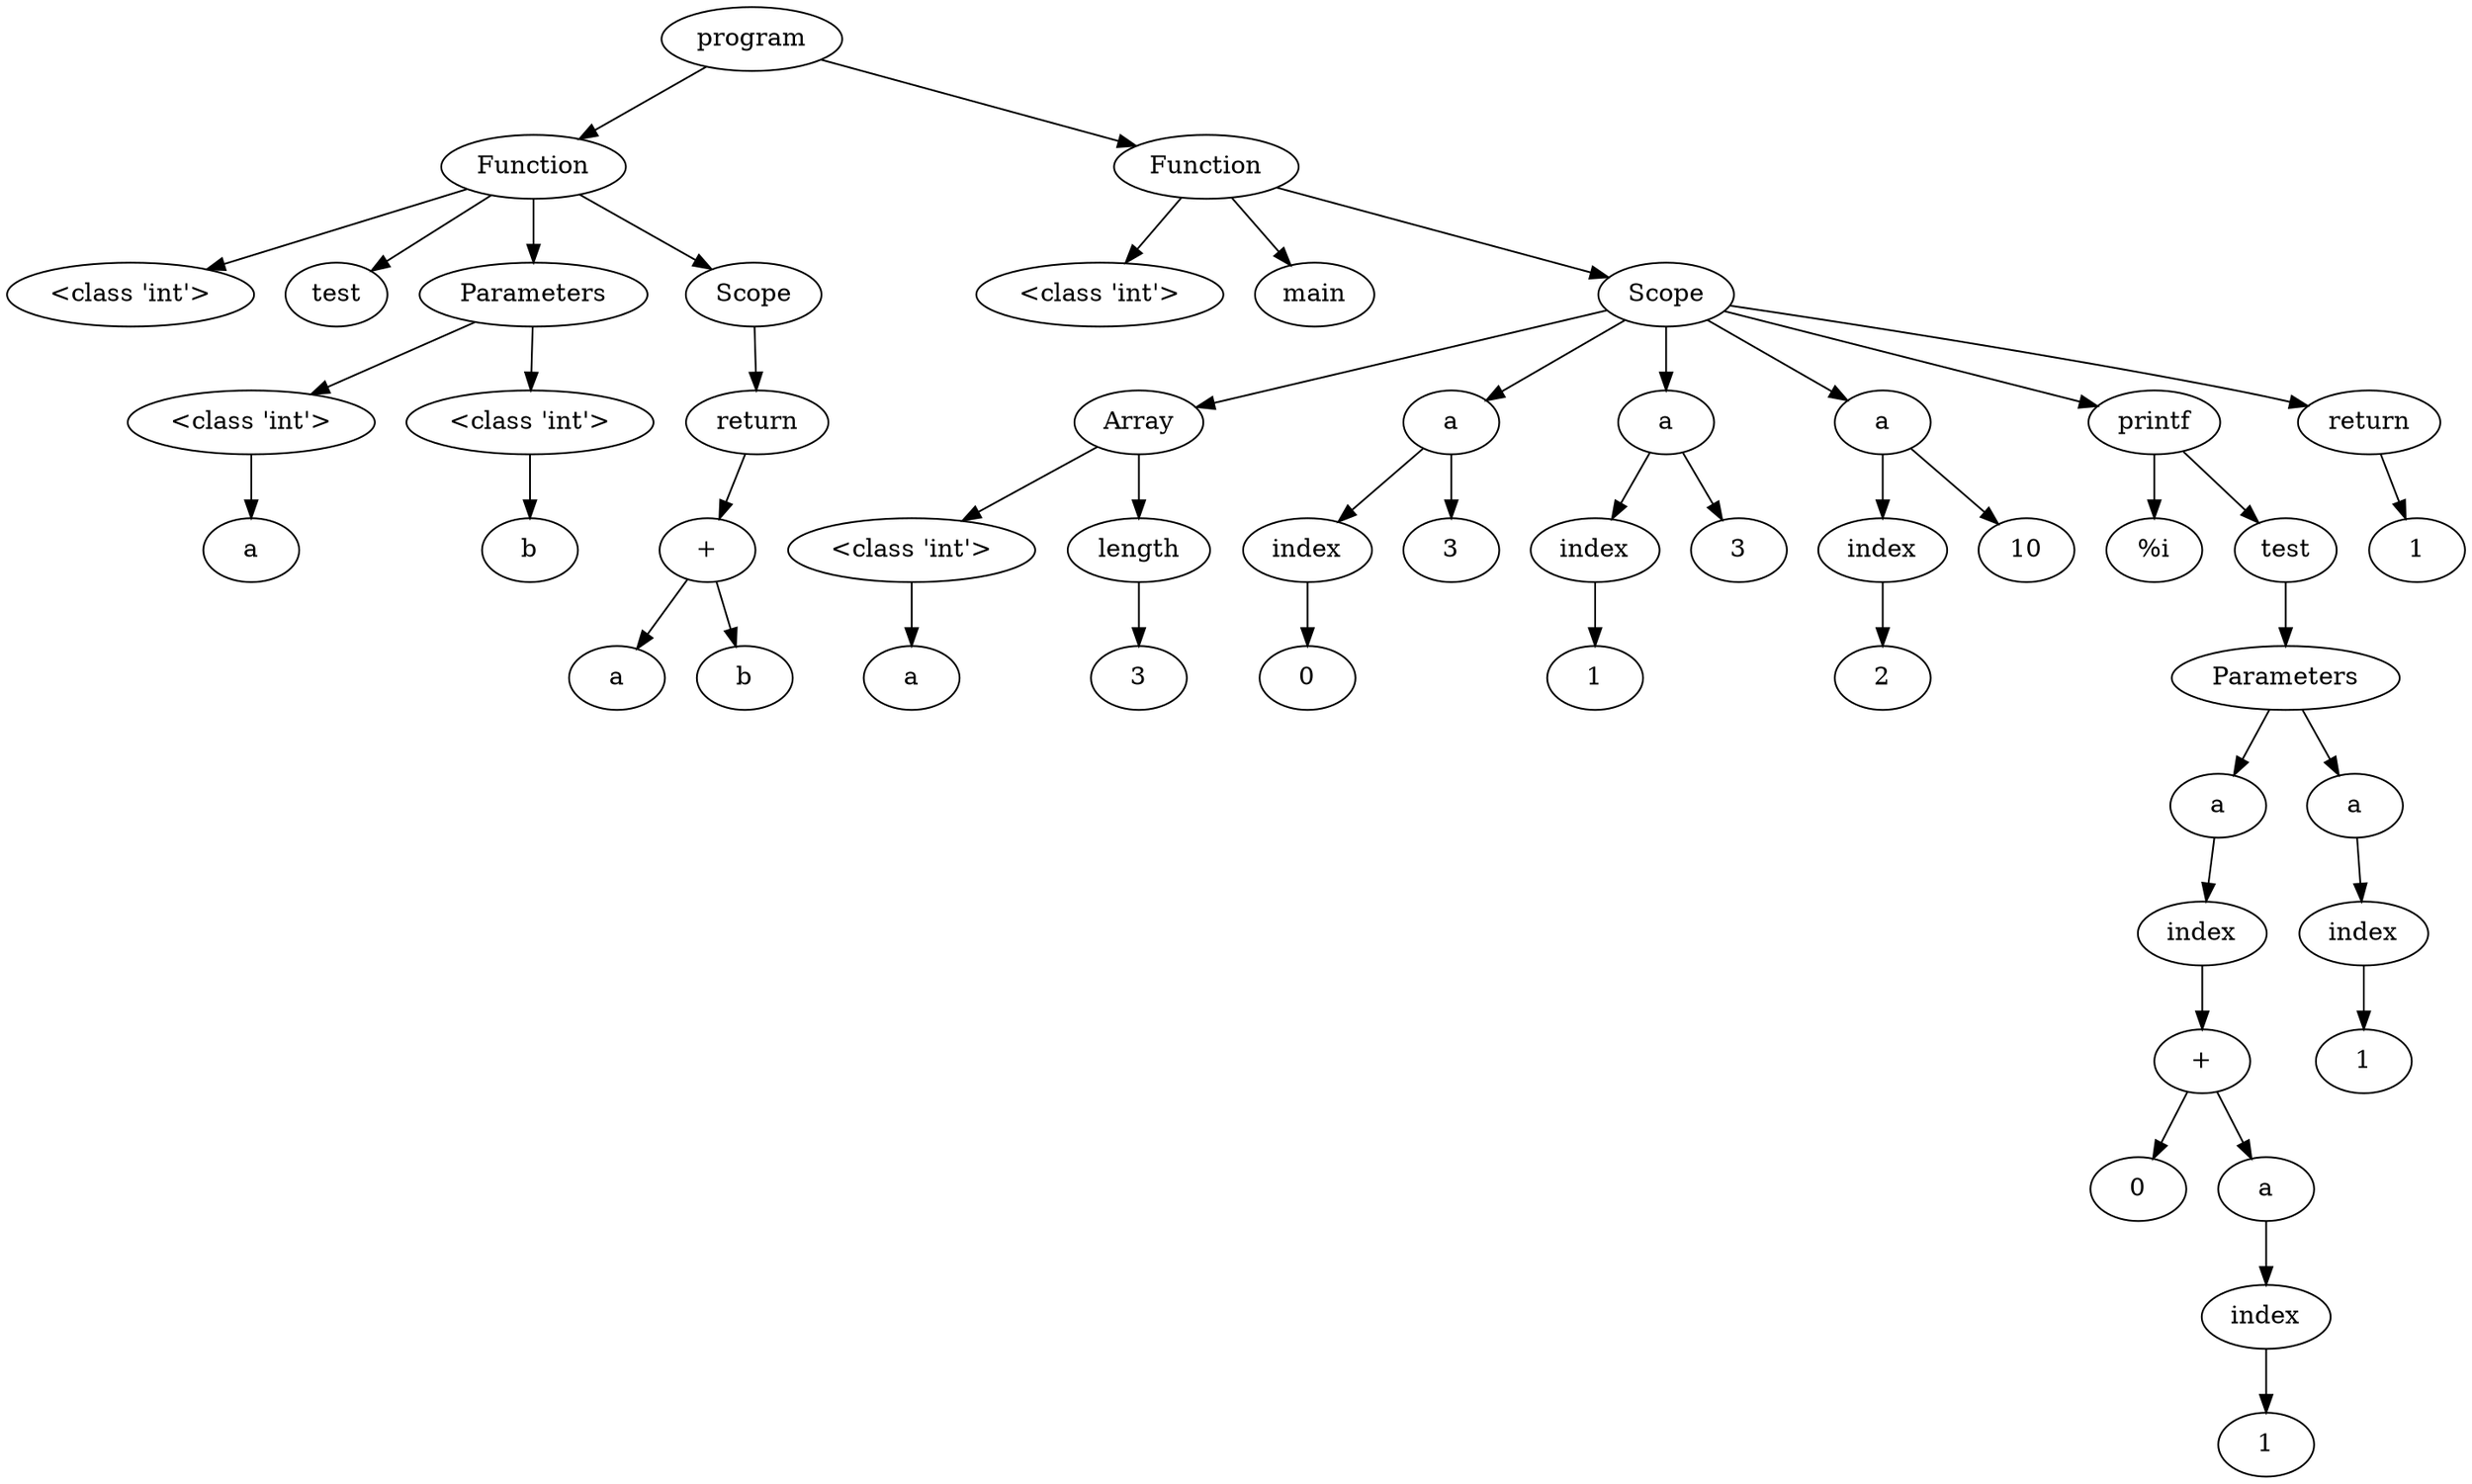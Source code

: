 digraph G { 
"<AST.AST object at 0x000002868F063700> (0)"[label="program"]
"<AST.ASTFunction object at 0x000002868F0644F0> (1)"[label="Function"]
"<AST.AST object at 0x000002868F063700> (0)"->"<AST.ASTFunction object at 0x000002868F0644F0> (1)"
"<AST.ASTFunction object at 0x000002868F0644F0> (1)"[label="Function"]
"<AST.ASTDataType object at 0x000002868F064880> (2)"[label="<class 'int'>"]
"<AST.ASTFunction object at 0x000002868F0644F0> (1)"->"<AST.ASTDataType object at 0x000002868F064880> (2)"
"<AST.ASTFunctionName object at 0x000002868F062CD0> (2)"[label="test"]
"<AST.ASTFunction object at 0x000002868F0644F0> (1)"->"<AST.ASTFunctionName object at 0x000002868F062CD0> (2)"
"<AST.ASTParameters object at 0x000002868F062D00> (2)"[label="Parameters"]
"<AST.ASTFunction object at 0x000002868F0644F0> (1)"->"<AST.ASTParameters object at 0x000002868F062D00> (2)"
"<AST.ASTParameters object at 0x000002868F062D00> (2)"[label="Parameters"]
"<AST.ASTDataType object at 0x000002868F062430> (3)"[label="<class 'int'>"]
"<AST.ASTParameters object at 0x000002868F062D00> (2)"->"<AST.ASTDataType object at 0x000002868F062430> (3)"
"<AST.ASTDataType object at 0x000002868F062430> (3)"[label="<class 'int'>"]
"<AST.ASTVariable object at 0x000002868F062B50> (4)"[label="a"]
"<AST.ASTDataType object at 0x000002868F062430> (3)"->"<AST.ASTVariable object at 0x000002868F062B50> (4)"
"<AST.ASTDataType object at 0x000002868F0625E0> (3)"[label="<class 'int'>"]
"<AST.ASTParameters object at 0x000002868F062D00> (2)"->"<AST.ASTDataType object at 0x000002868F0625E0> (3)"
"<AST.ASTDataType object at 0x000002868F0625E0> (3)"[label="<class 'int'>"]
"<AST.ASTVariable object at 0x000002868F0620D0> (4)"[label="b"]
"<AST.ASTDataType object at 0x000002868F0625E0> (3)"->"<AST.ASTVariable object at 0x000002868F0620D0> (4)"
"<AST.ASTScope object at 0x000002868F062220> (2)"[label="Scope"]
"<AST.ASTFunction object at 0x000002868F0644F0> (1)"->"<AST.ASTScope object at 0x000002868F062220> (2)"
"<AST.ASTScope object at 0x000002868F062220> (2)"[label="Scope"]
"<AST.ASTReturn object at 0x000002868F024F70> (3)"[label="return"]
"<AST.ASTScope object at 0x000002868F062220> (2)"->"<AST.ASTReturn object at 0x000002868F024F70> (3)"
"<AST.ASTReturn object at 0x000002868F024F70> (3)"[label="return"]
"<AST.ASTOperator object at 0x000002868F061E20> (4)"[label="+"]
"<AST.ASTReturn object at 0x000002868F024F70> (3)"->"<AST.ASTOperator object at 0x000002868F061E20> (4)"
"<AST.ASTOperator object at 0x000002868F061E20> (4)"[label="+"]
"<AST.ASTVariable object at 0x000002868F024790> (5)"[label="a"]
"<AST.ASTOperator object at 0x000002868F061E20> (4)"->"<AST.ASTVariable object at 0x000002868F024790> (5)"
"<AST.ASTVariable object at 0x000002868F040040> (5)"[label="b"]
"<AST.ASTOperator object at 0x000002868F061E20> (4)"->"<AST.ASTVariable object at 0x000002868F040040> (5)"
"<AST.ASTFunction object at 0x000002868F024640> (1)"[label="Function"]
"<AST.AST object at 0x000002868F063700> (0)"->"<AST.ASTFunction object at 0x000002868F024640> (1)"
"<AST.ASTFunction object at 0x000002868F024640> (1)"[label="Function"]
"<AST.ASTDataType object at 0x000002868F061C70> (2)"[label="<class 'int'>"]
"<AST.ASTFunction object at 0x000002868F024640> (1)"->"<AST.ASTDataType object at 0x000002868F061C70> (2)"
"<AST.ASTFunctionName object at 0x000002868F061EB0> (2)"[label="main"]
"<AST.ASTFunction object at 0x000002868F024640> (1)"->"<AST.ASTFunctionName object at 0x000002868F061EB0> (2)"
"<AST.ASTScope object at 0x000002868F061AF0> (2)"[label="Scope"]
"<AST.ASTFunction object at 0x000002868F024640> (1)"->"<AST.ASTScope object at 0x000002868F061AF0> (2)"
"<AST.ASTScope object at 0x000002868F061AF0> (2)"[label="Scope"]
"<AST.ASTArray object at 0x000002868F061B50> (3)"[label="Array"]
"<AST.ASTScope object at 0x000002868F061AF0> (2)"->"<AST.ASTArray object at 0x000002868F061B50> (3)"
"<AST.ASTArray object at 0x000002868F061B50> (3)"[label="Array"]
"<AST.ASTDataType object at 0x000002868F061F70> (4)"[label="<class 'int'>"]
"<AST.ASTArray object at 0x000002868F061B50> (3)"->"<AST.ASTDataType object at 0x000002868F061F70> (4)"
"<AST.ASTDataType object at 0x000002868F061F70> (4)"[label="<class 'int'>"]
"<AST.ASTVariable object at 0x000002868F061BE0> (5)"[label="a"]
"<AST.ASTDataType object at 0x000002868F061F70> (4)"->"<AST.ASTVariable object at 0x000002868F061BE0> (5)"
"<AST.ASTArrayLength object at 0x000002868F061F40> (4)"[label="length"]
"<AST.ASTArray object at 0x000002868F061B50> (3)"->"<AST.ASTArrayLength object at 0x000002868F061F40> (4)"
"<AST.ASTArrayLength object at 0x000002868F061F40> (4)"[label="length"]
"<AST.ASTInt object at 0x000002868F061CA0> (5)"[label="3"]
"<AST.ASTArrayLength object at 0x000002868F061F40> (4)"->"<AST.ASTInt object at 0x000002868F061CA0> (5)"
"<AST.ASTVariable object at 0x000002868F0619A0> (3)"[label="a"]
"<AST.ASTScope object at 0x000002868F061AF0> (2)"->"<AST.ASTVariable object at 0x000002868F0619A0> (3)"
"<AST.ASTVariable object at 0x000002868F0619A0> (3)"[label="a"]
"<AST.ASTArrayIndex object at 0x000002868F061A60> (4)"[label="index"]
"<AST.ASTVariable object at 0x000002868F0619A0> (3)"->"<AST.ASTArrayIndex object at 0x000002868F061A60> (4)"
"<AST.ASTArrayIndex object at 0x000002868F061A60> (4)"[label="index"]
"<AST.ASTInt object at 0x000002868F061AC0> (5)"[label="0"]
"<AST.ASTArrayIndex object at 0x000002868F061A60> (4)"->"<AST.ASTInt object at 0x000002868F061AC0> (5)"
"<AST.ASTInt object at 0x000002868F061970> (4)"[label="3"]
"<AST.ASTVariable object at 0x000002868F0619A0> (3)"->"<AST.ASTInt object at 0x000002868F061970> (4)"
"<AST.ASTVariable object at 0x000002868F061910> (3)"[label="a"]
"<AST.ASTScope object at 0x000002868F061AF0> (2)"->"<AST.ASTVariable object at 0x000002868F061910> (3)"
"<AST.ASTVariable object at 0x000002868F061910> (3)"[label="a"]
"<AST.ASTArrayIndex object at 0x000002868F061250> (4)"[label="index"]
"<AST.ASTVariable object at 0x000002868F061910> (3)"->"<AST.ASTArrayIndex object at 0x000002868F061250> (4)"
"<AST.ASTArrayIndex object at 0x000002868F061250> (4)"[label="index"]
"<AST.ASTInt object at 0x000002868F061880> (5)"[label="1"]
"<AST.ASTArrayIndex object at 0x000002868F061250> (4)"->"<AST.ASTInt object at 0x000002868F061880> (5)"
"<AST.ASTInt object at 0x000002868F061A00> (4)"[label="3"]
"<AST.ASTVariable object at 0x000002868F061910> (3)"->"<AST.ASTInt object at 0x000002868F061A00> (4)"
"<AST.ASTVariable object at 0x000002868F530040> (3)"[label="a"]
"<AST.ASTScope object at 0x000002868F061AF0> (2)"->"<AST.ASTVariable object at 0x000002868F530040> (3)"
"<AST.ASTVariable object at 0x000002868F530040> (3)"[label="a"]
"<AST.ASTArrayIndex object at 0x000002868F5300A0> (4)"[label="index"]
"<AST.ASTVariable object at 0x000002868F530040> (3)"->"<AST.ASTArrayIndex object at 0x000002868F5300A0> (4)"
"<AST.ASTArrayIndex object at 0x000002868F5300A0> (4)"[label="index"]
"<AST.ASTInt object at 0x000002868F530100> (5)"[label="2"]
"<AST.ASTArrayIndex object at 0x000002868F5300A0> (4)"->"<AST.ASTInt object at 0x000002868F530100> (5)"
"<AST.ASTInt object at 0x000002868F530160> (4)"[label="10"]
"<AST.ASTVariable object at 0x000002868F530040> (3)"->"<AST.ASTInt object at 0x000002868F530160> (4)"
"<AST.ASTPrintf object at 0x000002868F5301C0> (3)"[label="printf"]
"<AST.ASTScope object at 0x000002868F061AF0> (2)"->"<AST.ASTPrintf object at 0x000002868F5301C0> (3)"
"<AST.ASTPrintf object at 0x000002868F5301C0> (3)"[label="printf"]
"<AST.ASTText object at 0x000002868F530220> (4)"[label="%i"]
"<AST.ASTPrintf object at 0x000002868F5301C0> (3)"->"<AST.ASTText object at 0x000002868F530220> (4)"
"<AST.ASTFunctionName object at 0x000002868F5302B0> (4)"[label="test"]
"<AST.ASTPrintf object at 0x000002868F5301C0> (3)"->"<AST.ASTFunctionName object at 0x000002868F5302B0> (4)"
"<AST.ASTFunctionName object at 0x000002868F5302B0> (4)"[label="test"]
"<AST.ASTParameters object at 0x000002868F530310> (5)"[label="Parameters"]
"<AST.ASTFunctionName object at 0x000002868F5302B0> (4)"->"<AST.ASTParameters object at 0x000002868F530310> (5)"
"<AST.ASTParameters object at 0x000002868F530310> (5)"[label="Parameters"]
"<AST.ASTVariable object at 0x000002868F5303A0> (6)"[label="a"]
"<AST.ASTParameters object at 0x000002868F530310> (5)"->"<AST.ASTVariable object at 0x000002868F5303A0> (6)"
"<AST.ASTVariable object at 0x000002868F5303A0> (6)"[label="a"]
"<AST.ASTArrayIndex object at 0x000002868F530400> (7)"[label="index"]
"<AST.ASTVariable object at 0x000002868F5303A0> (6)"->"<AST.ASTArrayIndex object at 0x000002868F530400> (7)"
"<AST.ASTArrayIndex object at 0x000002868F530400> (7)"[label="index"]
"<AST.ASTOperator object at 0x000002868F5305E0> (8)"[label="+"]
"<AST.ASTArrayIndex object at 0x000002868F530400> (7)"->"<AST.ASTOperator object at 0x000002868F5305E0> (8)"
"<AST.ASTOperator object at 0x000002868F5305E0> (8)"[label="+"]
"<AST.ASTInt object at 0x000002868F530460> (9)"[label="0"]
"<AST.ASTOperator object at 0x000002868F5305E0> (8)"->"<AST.ASTInt object at 0x000002868F530460> (9)"
"<AST.ASTVariable object at 0x000002868F5304C0> (9)"[label="a"]
"<AST.ASTOperator object at 0x000002868F5305E0> (8)"->"<AST.ASTVariable object at 0x000002868F5304C0> (9)"
"<AST.ASTVariable object at 0x000002868F5304C0> (9)"[label="a"]
"<AST.ASTArrayIndex object at 0x000002868F530520> (10)"[label="index"]
"<AST.ASTVariable object at 0x000002868F5304C0> (9)"->"<AST.ASTArrayIndex object at 0x000002868F530520> (10)"
"<AST.ASTArrayIndex object at 0x000002868F530520> (10)"[label="index"]
"<AST.ASTInt object at 0x000002868F530580> (11)"[label="1"]
"<AST.ASTArrayIndex object at 0x000002868F530520> (10)"->"<AST.ASTInt object at 0x000002868F530580> (11)"
"<AST.ASTVariable object at 0x000002868F530640> (6)"[label="a"]
"<AST.ASTParameters object at 0x000002868F530310> (5)"->"<AST.ASTVariable object at 0x000002868F530640> (6)"
"<AST.ASTVariable object at 0x000002868F530640> (6)"[label="a"]
"<AST.ASTArrayIndex object at 0x000002868F5306A0> (7)"[label="index"]
"<AST.ASTVariable object at 0x000002868F530640> (6)"->"<AST.ASTArrayIndex object at 0x000002868F5306A0> (7)"
"<AST.ASTArrayIndex object at 0x000002868F5306A0> (7)"[label="index"]
"<AST.ASTInt object at 0x000002868F530700> (8)"[label="1"]
"<AST.ASTArrayIndex object at 0x000002868F5306A0> (7)"->"<AST.ASTInt object at 0x000002868F530700> (8)"
"<AST.ASTReturn object at 0x000002868F530280> (3)"[label="return"]
"<AST.ASTScope object at 0x000002868F061AF0> (2)"->"<AST.ASTReturn object at 0x000002868F530280> (3)"
"<AST.ASTReturn object at 0x000002868F530280> (3)"[label="return"]
"<AST.ASTInt object at 0x000002868F530760> (4)"[label="1"]
"<AST.ASTReturn object at 0x000002868F530280> (3)"->"<AST.ASTInt object at 0x000002868F530760> (4)"
}